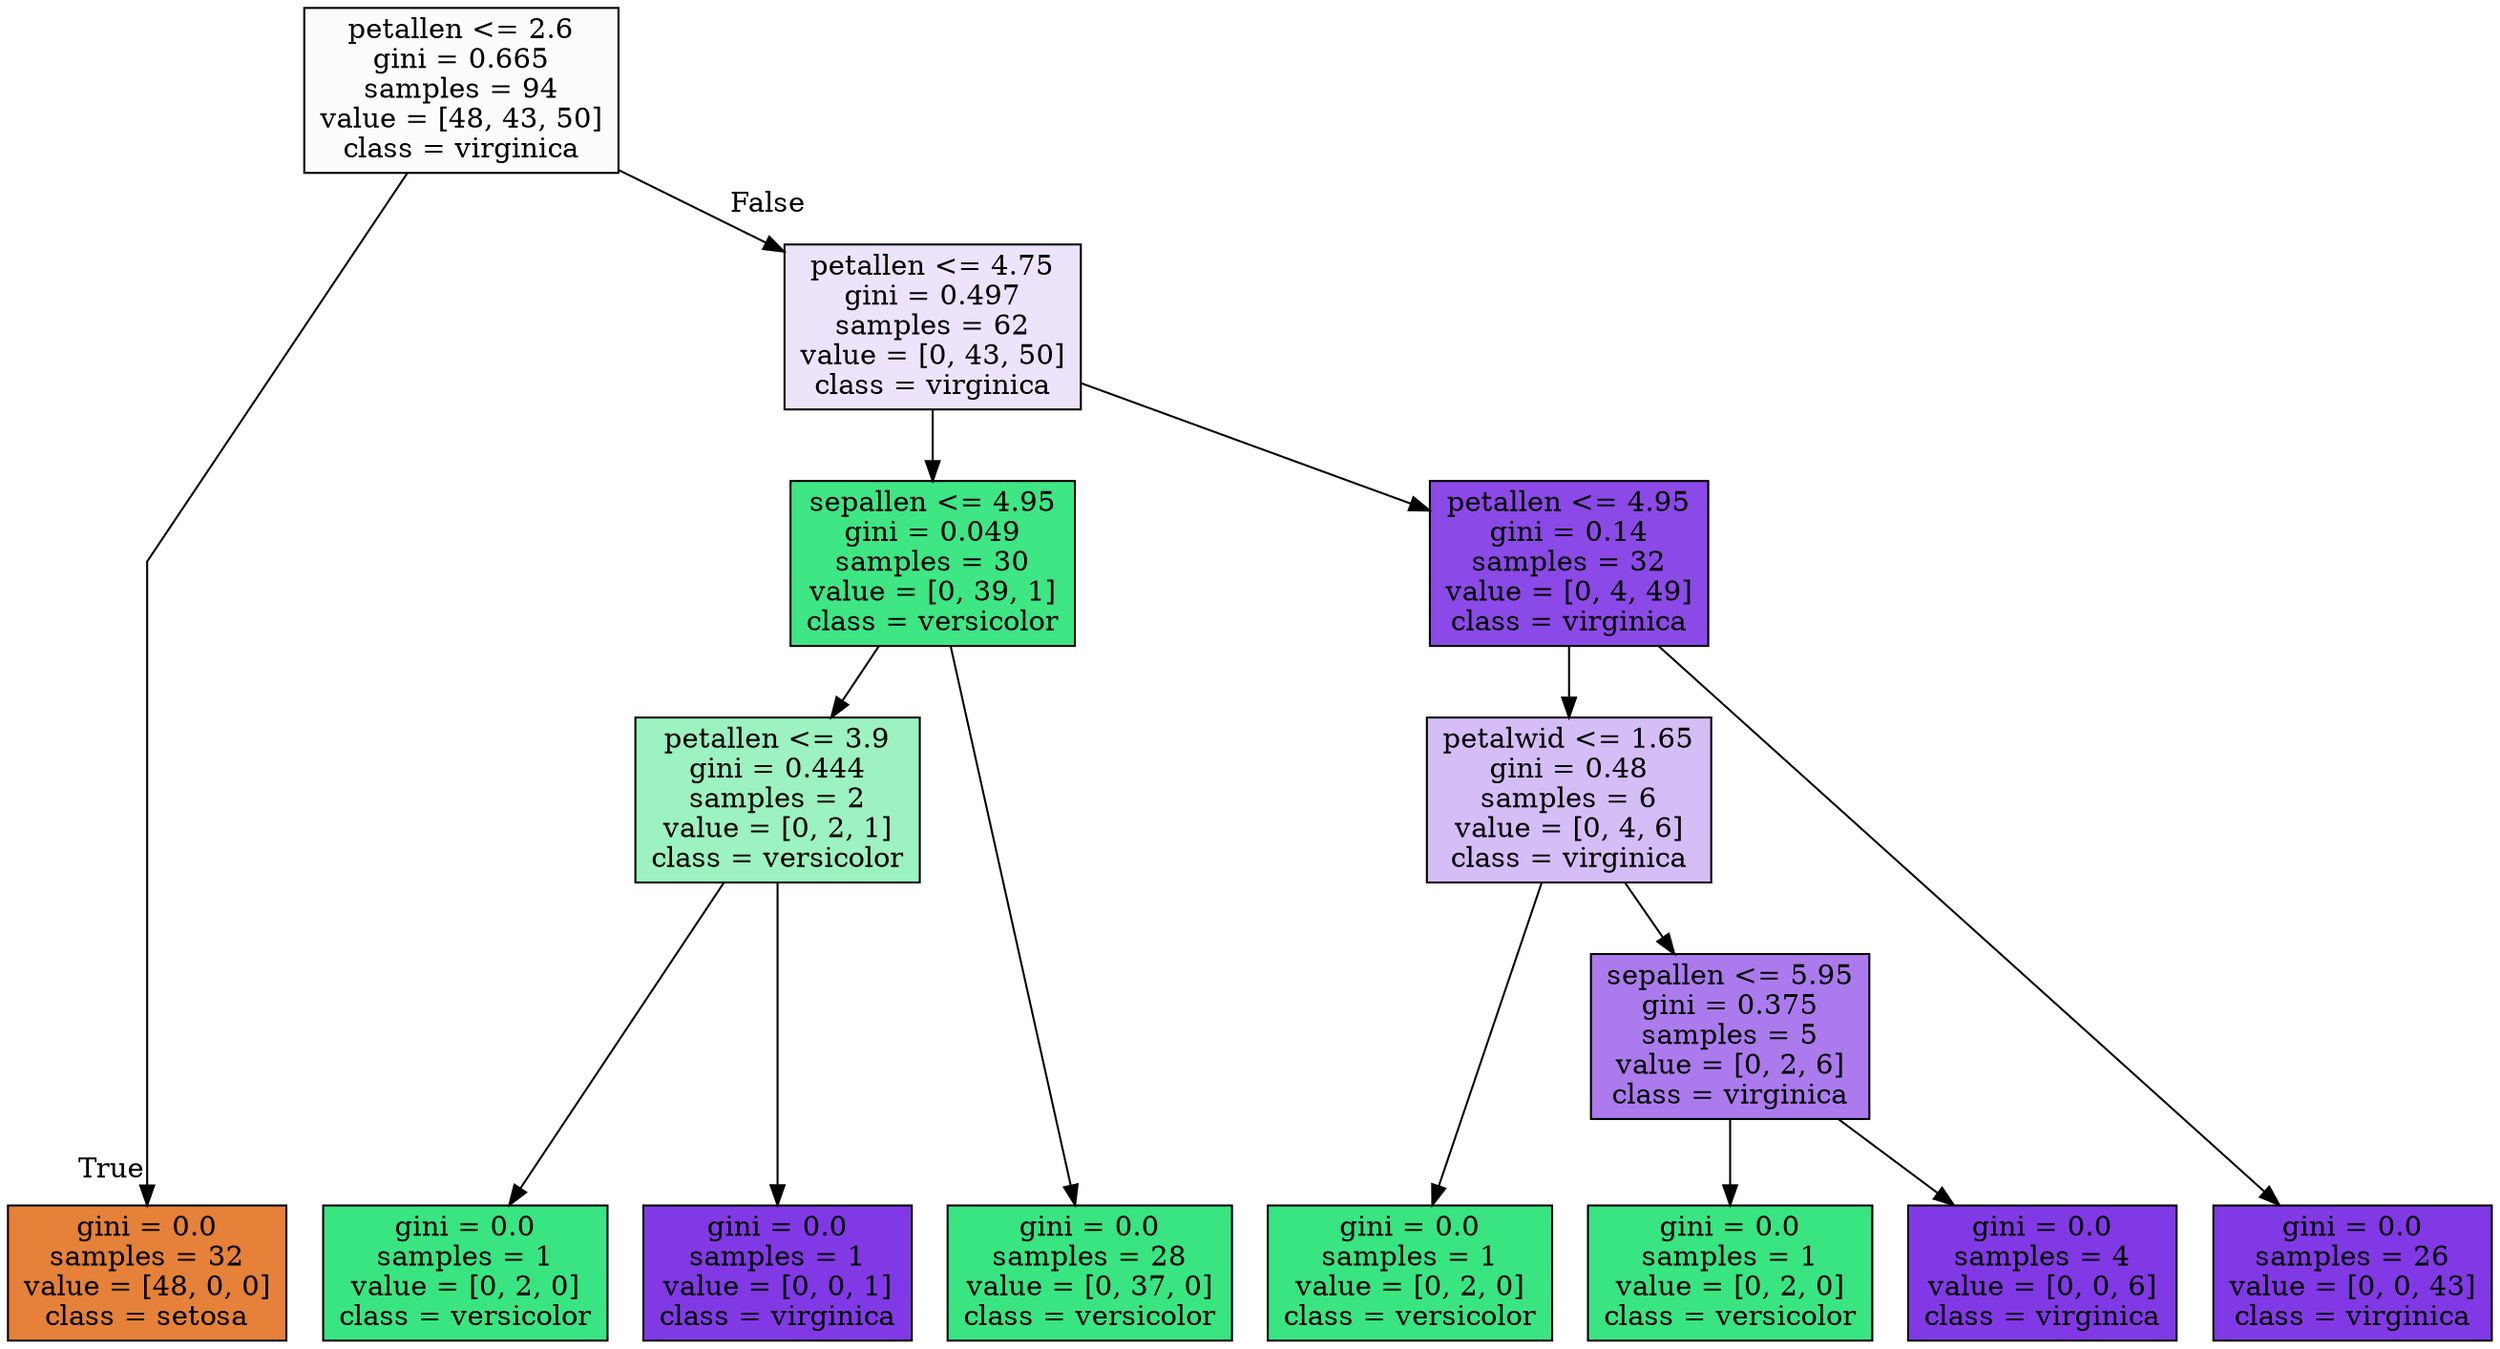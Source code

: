 digraph Tree {
node [shape=box, style="filled", color="black"] ;
graph [ranksep=equally, splines=polyline] ;
0 [label="petallen <= 2.6\ngini = 0.665\nsamples = 94\nvalue = [48, 43, 50]\nclass = virginica", fillcolor="#8139e505"] ;
1 [label="gini = 0.0\nsamples = 32\nvalue = [48, 0, 0]\nclass = setosa", fillcolor="#e58139ff"] ;
0 -> 1 [labeldistance=2.5, labelangle=45, headlabel="True"] ;
2 [label="petallen <= 4.75\ngini = 0.497\nsamples = 62\nvalue = [0, 43, 50]\nclass = virginica", fillcolor="#8139e524"] ;
0 -> 2 [labeldistance=2.5, labelangle=-45, headlabel="False"] ;
3 [label="sepallen <= 4.95\ngini = 0.049\nsamples = 30\nvalue = [0, 39, 1]\nclass = versicolor", fillcolor="#39e581f8"] ;
2 -> 3 ;
4 [label="petallen <= 3.9\ngini = 0.444\nsamples = 2\nvalue = [0, 2, 1]\nclass = versicolor", fillcolor="#39e5817f"] ;
3 -> 4 ;
5 [label="gini = 0.0\nsamples = 1\nvalue = [0, 2, 0]\nclass = versicolor", fillcolor="#39e581ff"] ;
4 -> 5 ;
6 [label="gini = 0.0\nsamples = 1\nvalue = [0, 0, 1]\nclass = virginica", fillcolor="#8139e5ff"] ;
4 -> 6 ;
7 [label="gini = 0.0\nsamples = 28\nvalue = [0, 37, 0]\nclass = versicolor", fillcolor="#39e581ff"] ;
3 -> 7 ;
8 [label="petallen <= 4.95\ngini = 0.14\nsamples = 32\nvalue = [0, 4, 49]\nclass = virginica", fillcolor="#8139e5ea"] ;
2 -> 8 ;
9 [label="petalwid <= 1.65\ngini = 0.48\nsamples = 6\nvalue = [0, 4, 6]\nclass = virginica", fillcolor="#8139e555"] ;
8 -> 9 ;
10 [label="gini = 0.0\nsamples = 1\nvalue = [0, 2, 0]\nclass = versicolor", fillcolor="#39e581ff"] ;
9 -> 10 ;
11 [label="sepallen <= 5.95\ngini = 0.375\nsamples = 5\nvalue = [0, 2, 6]\nclass = virginica", fillcolor="#8139e5aa"] ;
9 -> 11 ;
12 [label="gini = 0.0\nsamples = 1\nvalue = [0, 2, 0]\nclass = versicolor", fillcolor="#39e581ff"] ;
11 -> 12 ;
13 [label="gini = 0.0\nsamples = 4\nvalue = [0, 0, 6]\nclass = virginica", fillcolor="#8139e5ff"] ;
11 -> 13 ;
14 [label="gini = 0.0\nsamples = 26\nvalue = [0, 0, 43]\nclass = virginica", fillcolor="#8139e5ff"] ;
8 -> 14 ;
{rank=same ; 0} ;
{rank=same ; 2} ;
{rank=same ; 3; 8} ;
{rank=same ; 4; 9} ;
{rank=same ; 11} ;
{rank=same ; 1; 5; 6; 7; 10; 12; 13; 14} ;
}